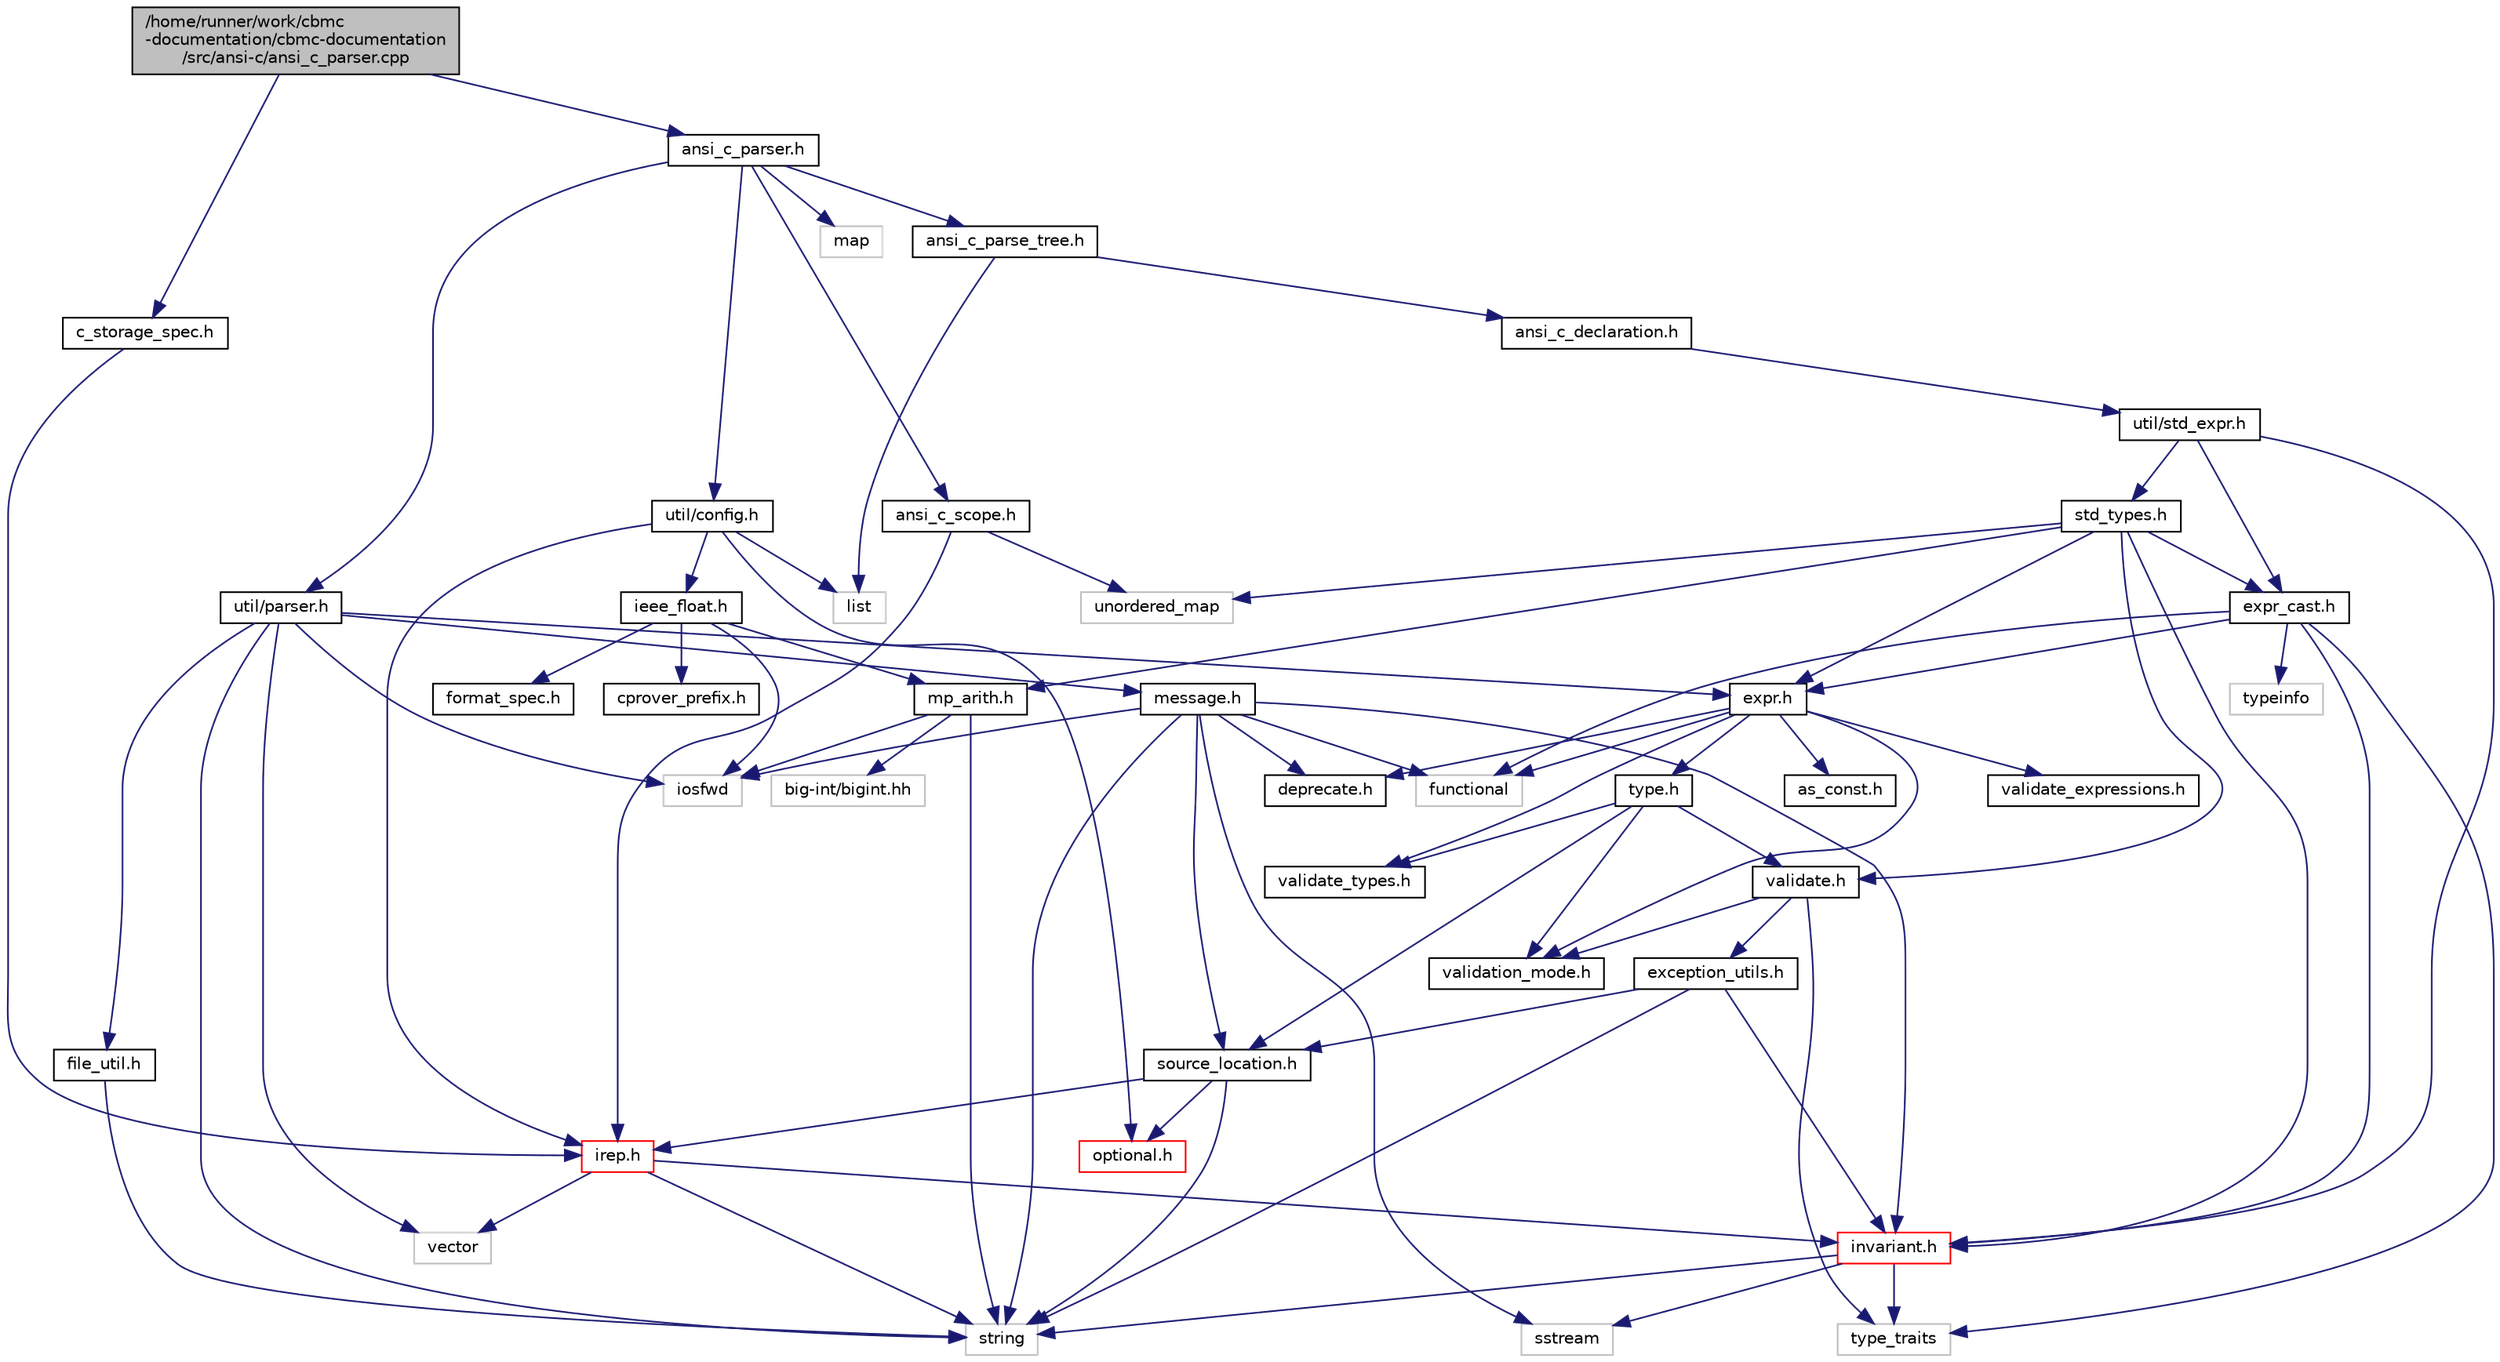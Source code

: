 digraph "/home/runner/work/cbmc-documentation/cbmc-documentation/src/ansi-c/ansi_c_parser.cpp"
{
 // LATEX_PDF_SIZE
  bgcolor="transparent";
  edge [fontname="Helvetica",fontsize="10",labelfontname="Helvetica",labelfontsize="10"];
  node [fontname="Helvetica",fontsize="10",shape=record];
  Node1 [label="/home/runner/work/cbmc\l-documentation/cbmc-documentation\l/src/ansi-c/ansi_c_parser.cpp",height=0.2,width=0.4,color="black", fillcolor="grey75", style="filled", fontcolor="black",tooltip=" "];
  Node1 -> Node2 [color="midnightblue",fontsize="10",style="solid",fontname="Helvetica"];
  Node2 [label="ansi_c_parser.h",height=0.2,width=0.4,color="black",URL="$ansi__c__parser_8h.html",tooltip=" "];
  Node2 -> Node3 [color="midnightblue",fontsize="10",style="solid",fontname="Helvetica"];
  Node3 [label="map",height=0.2,width=0.4,color="grey75",tooltip=" "];
  Node2 -> Node4 [color="midnightblue",fontsize="10",style="solid",fontname="Helvetica"];
  Node4 [label="util/parser.h",height=0.2,width=0.4,color="black",URL="$parser_8h.html",tooltip=" "];
  Node4 -> Node5 [color="midnightblue",fontsize="10",style="solid",fontname="Helvetica"];
  Node5 [label="iosfwd",height=0.2,width=0.4,color="grey75",tooltip=" "];
  Node4 -> Node6 [color="midnightblue",fontsize="10",style="solid",fontname="Helvetica"];
  Node6 [label="string",height=0.2,width=0.4,color="grey75",tooltip=" "];
  Node4 -> Node7 [color="midnightblue",fontsize="10",style="solid",fontname="Helvetica"];
  Node7 [label="vector",height=0.2,width=0.4,color="grey75",tooltip=" "];
  Node4 -> Node8 [color="midnightblue",fontsize="10",style="solid",fontname="Helvetica"];
  Node8 [label="expr.h",height=0.2,width=0.4,color="black",URL="$expr_8h.html",tooltip=" "];
  Node8 -> Node9 [color="midnightblue",fontsize="10",style="solid",fontname="Helvetica"];
  Node9 [label="as_const.h",height=0.2,width=0.4,color="black",URL="$as__const_8h.html",tooltip=" "];
  Node8 -> Node10 [color="midnightblue",fontsize="10",style="solid",fontname="Helvetica"];
  Node10 [label="deprecate.h",height=0.2,width=0.4,color="black",URL="$deprecate_8h.html",tooltip=" "];
  Node8 -> Node11 [color="midnightblue",fontsize="10",style="solid",fontname="Helvetica"];
  Node11 [label="type.h",height=0.2,width=0.4,color="black",URL="$type_8h.html",tooltip=" "];
  Node11 -> Node12 [color="midnightblue",fontsize="10",style="solid",fontname="Helvetica"];
  Node12 [label="source_location.h",height=0.2,width=0.4,color="black",URL="$source__location_8h.html",tooltip=" "];
  Node12 -> Node13 [color="midnightblue",fontsize="10",style="solid",fontname="Helvetica"];
  Node13 [label="irep.h",height=0.2,width=0.4,color="red",URL="$irep_8h.html",tooltip=" "];
  Node13 -> Node6 [color="midnightblue",fontsize="10",style="solid",fontname="Helvetica"];
  Node13 -> Node7 [color="midnightblue",fontsize="10",style="solid",fontname="Helvetica"];
  Node13 -> Node14 [color="midnightblue",fontsize="10",style="solid",fontname="Helvetica"];
  Node14 [label="invariant.h",height=0.2,width=0.4,color="red",URL="$src_2util_2invariant_8h.html",tooltip=" "];
  Node14 -> Node16 [color="midnightblue",fontsize="10",style="solid",fontname="Helvetica"];
  Node16 [label="sstream",height=0.2,width=0.4,color="grey75",tooltip=" "];
  Node14 -> Node6 [color="midnightblue",fontsize="10",style="solid",fontname="Helvetica"];
  Node14 -> Node17 [color="midnightblue",fontsize="10",style="solid",fontname="Helvetica"];
  Node17 [label="type_traits",height=0.2,width=0.4,color="grey75",tooltip=" "];
  Node12 -> Node32 [color="midnightblue",fontsize="10",style="solid",fontname="Helvetica"];
  Node32 [label="optional.h",height=0.2,width=0.4,color="red",URL="$optional_8h.html",tooltip=" "];
  Node12 -> Node6 [color="midnightblue",fontsize="10",style="solid",fontname="Helvetica"];
  Node11 -> Node34 [color="midnightblue",fontsize="10",style="solid",fontname="Helvetica"];
  Node34 [label="validate.h",height=0.2,width=0.4,color="black",URL="$validate_8h.html",tooltip=" "];
  Node34 -> Node17 [color="midnightblue",fontsize="10",style="solid",fontname="Helvetica"];
  Node34 -> Node35 [color="midnightblue",fontsize="10",style="solid",fontname="Helvetica"];
  Node35 [label="exception_utils.h",height=0.2,width=0.4,color="black",URL="$exception__utils_8h.html",tooltip=" "];
  Node35 -> Node6 [color="midnightblue",fontsize="10",style="solid",fontname="Helvetica"];
  Node35 -> Node14 [color="midnightblue",fontsize="10",style="solid",fontname="Helvetica"];
  Node35 -> Node12 [color="midnightblue",fontsize="10",style="solid",fontname="Helvetica"];
  Node34 -> Node36 [color="midnightblue",fontsize="10",style="solid",fontname="Helvetica"];
  Node36 [label="validation_mode.h",height=0.2,width=0.4,color="black",URL="$validation__mode_8h.html",tooltip=" "];
  Node11 -> Node37 [color="midnightblue",fontsize="10",style="solid",fontname="Helvetica"];
  Node37 [label="validate_types.h",height=0.2,width=0.4,color="black",URL="$validate__types_8h.html",tooltip=" "];
  Node11 -> Node36 [color="midnightblue",fontsize="10",style="solid",fontname="Helvetica"];
  Node8 -> Node38 [color="midnightblue",fontsize="10",style="solid",fontname="Helvetica"];
  Node38 [label="validate_expressions.h",height=0.2,width=0.4,color="black",URL="$validate__expressions_8h.html",tooltip=" "];
  Node8 -> Node37 [color="midnightblue",fontsize="10",style="solid",fontname="Helvetica"];
  Node8 -> Node36 [color="midnightblue",fontsize="10",style="solid",fontname="Helvetica"];
  Node8 -> Node39 [color="midnightblue",fontsize="10",style="solid",fontname="Helvetica"];
  Node39 [label="functional",height=0.2,width=0.4,color="grey75",tooltip=" "];
  Node4 -> Node40 [color="midnightblue",fontsize="10",style="solid",fontname="Helvetica"];
  Node40 [label="message.h",height=0.2,width=0.4,color="black",URL="$src_2util_2message_8h.html",tooltip=" "];
  Node40 -> Node39 [color="midnightblue",fontsize="10",style="solid",fontname="Helvetica"];
  Node40 -> Node5 [color="midnightblue",fontsize="10",style="solid",fontname="Helvetica"];
  Node40 -> Node16 [color="midnightblue",fontsize="10",style="solid",fontname="Helvetica"];
  Node40 -> Node6 [color="midnightblue",fontsize="10",style="solid",fontname="Helvetica"];
  Node40 -> Node10 [color="midnightblue",fontsize="10",style="solid",fontname="Helvetica"];
  Node40 -> Node14 [color="midnightblue",fontsize="10",style="solid",fontname="Helvetica"];
  Node40 -> Node12 [color="midnightblue",fontsize="10",style="solid",fontname="Helvetica"];
  Node4 -> Node41 [color="midnightblue",fontsize="10",style="solid",fontname="Helvetica"];
  Node41 [label="file_util.h",height=0.2,width=0.4,color="black",URL="$file__util_8h.html",tooltip=" "];
  Node41 -> Node6 [color="midnightblue",fontsize="10",style="solid",fontname="Helvetica"];
  Node2 -> Node42 [color="midnightblue",fontsize="10",style="solid",fontname="Helvetica"];
  Node42 [label="util/config.h",height=0.2,width=0.4,color="black",URL="$config_8h.html",tooltip=" "];
  Node42 -> Node23 [color="midnightblue",fontsize="10",style="solid",fontname="Helvetica"];
  Node23 [label="list",height=0.2,width=0.4,color="grey75",tooltip=" "];
  Node42 -> Node43 [color="midnightblue",fontsize="10",style="solid",fontname="Helvetica"];
  Node43 [label="ieee_float.h",height=0.2,width=0.4,color="black",URL="$ieee__float_8h.html",tooltip=" "];
  Node43 -> Node5 [color="midnightblue",fontsize="10",style="solid",fontname="Helvetica"];
  Node43 -> Node44 [color="midnightblue",fontsize="10",style="solid",fontname="Helvetica"];
  Node44 [label="mp_arith.h",height=0.2,width=0.4,color="black",URL="$mp__arith_8h.html",tooltip=" "];
  Node44 -> Node5 [color="midnightblue",fontsize="10",style="solid",fontname="Helvetica"];
  Node44 -> Node6 [color="midnightblue",fontsize="10",style="solid",fontname="Helvetica"];
  Node44 -> Node45 [color="midnightblue",fontsize="10",style="solid",fontname="Helvetica"];
  Node45 [label="big-int/bigint.hh",height=0.2,width=0.4,color="grey75",tooltip=" "];
  Node43 -> Node46 [color="midnightblue",fontsize="10",style="solid",fontname="Helvetica"];
  Node46 [label="format_spec.h",height=0.2,width=0.4,color="black",URL="$format__spec_8h.html",tooltip=" "];
  Node43 -> Node47 [color="midnightblue",fontsize="10",style="solid",fontname="Helvetica"];
  Node47 [label="cprover_prefix.h",height=0.2,width=0.4,color="black",URL="$cprover__prefix_8h.html",tooltip=" "];
  Node42 -> Node13 [color="midnightblue",fontsize="10",style="solid",fontname="Helvetica"];
  Node42 -> Node32 [color="midnightblue",fontsize="10",style="solid",fontname="Helvetica"];
  Node2 -> Node48 [color="midnightblue",fontsize="10",style="solid",fontname="Helvetica"];
  Node48 [label="ansi_c_parse_tree.h",height=0.2,width=0.4,color="black",URL="$ansi__c__parse__tree_8h.html",tooltip=" "];
  Node48 -> Node49 [color="midnightblue",fontsize="10",style="solid",fontname="Helvetica"];
  Node49 [label="ansi_c_declaration.h",height=0.2,width=0.4,color="black",URL="$ansi__c__declaration_8h.html",tooltip=" "];
  Node49 -> Node50 [color="midnightblue",fontsize="10",style="solid",fontname="Helvetica"];
  Node50 [label="util/std_expr.h",height=0.2,width=0.4,color="black",URL="$std__expr_8h.html",tooltip=" "];
  Node50 -> Node51 [color="midnightblue",fontsize="10",style="solid",fontname="Helvetica"];
  Node51 [label="expr_cast.h",height=0.2,width=0.4,color="black",URL="$expr__cast_8h.html",tooltip="Templated functions to cast to specific exprt-derived classes."];
  Node51 -> Node52 [color="midnightblue",fontsize="10",style="solid",fontname="Helvetica"];
  Node52 [label="typeinfo",height=0.2,width=0.4,color="grey75",tooltip=" "];
  Node51 -> Node17 [color="midnightblue",fontsize="10",style="solid",fontname="Helvetica"];
  Node51 -> Node39 [color="midnightblue",fontsize="10",style="solid",fontname="Helvetica"];
  Node51 -> Node14 [color="midnightblue",fontsize="10",style="solid",fontname="Helvetica"];
  Node51 -> Node8 [color="midnightblue",fontsize="10",style="solid",fontname="Helvetica"];
  Node50 -> Node14 [color="midnightblue",fontsize="10",style="solid",fontname="Helvetica"];
  Node50 -> Node53 [color="midnightblue",fontsize="10",style="solid",fontname="Helvetica"];
  Node53 [label="std_types.h",height=0.2,width=0.4,color="black",URL="$std__types_8h.html",tooltip=" "];
  Node53 -> Node8 [color="midnightblue",fontsize="10",style="solid",fontname="Helvetica"];
  Node53 -> Node51 [color="midnightblue",fontsize="10",style="solid",fontname="Helvetica"];
  Node53 -> Node14 [color="midnightblue",fontsize="10",style="solid",fontname="Helvetica"];
  Node53 -> Node44 [color="midnightblue",fontsize="10",style="solid",fontname="Helvetica"];
  Node53 -> Node34 [color="midnightblue",fontsize="10",style="solid",fontname="Helvetica"];
  Node53 -> Node24 [color="midnightblue",fontsize="10",style="solid",fontname="Helvetica"];
  Node24 [label="unordered_map",height=0.2,width=0.4,color="grey75",tooltip=" "];
  Node48 -> Node23 [color="midnightblue",fontsize="10",style="solid",fontname="Helvetica"];
  Node2 -> Node54 [color="midnightblue",fontsize="10",style="solid",fontname="Helvetica"];
  Node54 [label="ansi_c_scope.h",height=0.2,width=0.4,color="black",URL="$ansi__c__scope_8h.html",tooltip=" "];
  Node54 -> Node13 [color="midnightblue",fontsize="10",style="solid",fontname="Helvetica"];
  Node54 -> Node24 [color="midnightblue",fontsize="10",style="solid",fontname="Helvetica"];
  Node1 -> Node55 [color="midnightblue",fontsize="10",style="solid",fontname="Helvetica"];
  Node55 [label="c_storage_spec.h",height=0.2,width=0.4,color="black",URL="$c__storage__spec_8h.html",tooltip=" "];
  Node55 -> Node13 [color="midnightblue",fontsize="10",style="solid",fontname="Helvetica"];
}

